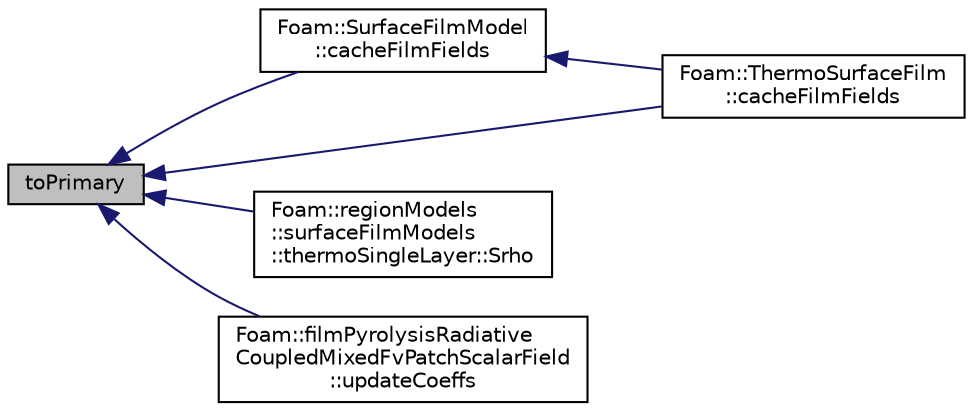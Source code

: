 digraph "toPrimary"
{
  bgcolor="transparent";
  edge [fontname="Helvetica",fontsize="10",labelfontname="Helvetica",labelfontsize="10"];
  node [fontname="Helvetica",fontsize="10",shape=record];
  rankdir="LR";
  Node1 [label="toPrimary",height=0.2,width=0.4,color="black", fillcolor="grey75", style="filled", fontcolor="black"];
  Node1 -> Node2 [dir="back",color="midnightblue",fontsize="10",style="solid",fontname="Helvetica"];
  Node2 [label="Foam::SurfaceFilmModel\l::cacheFilmFields",height=0.2,width=0.4,color="black",URL="$a02477.html#a7b1f5e291b5fcc2c999e62871d73d418",tooltip="Cache the film fields in preparation for injection. "];
  Node2 -> Node3 [dir="back",color="midnightblue",fontsize="10",style="solid",fontname="Helvetica"];
  Node3 [label="Foam::ThermoSurfaceFilm\l::cacheFilmFields",height=0.2,width=0.4,color="black",URL="$a02599.html#a7b1f5e291b5fcc2c999e62871d73d418",tooltip="Cache the film fields in preparation for injection. "];
  Node1 -> Node3 [dir="back",color="midnightblue",fontsize="10",style="solid",fontname="Helvetica"];
  Node1 -> Node4 [dir="back",color="midnightblue",fontsize="10",style="solid",fontname="Helvetica"];
  Node4 [label="Foam::regionModels\l::surfaceFilmModels\l::thermoSingleLayer::Srho",height=0.2,width=0.4,color="black",URL="$a02597.html#a0d934b56b1d65fceffbe07a692719aa2",tooltip="Return total mass source - Eulerian phase only. "];
  Node1 -> Node5 [dir="back",color="midnightblue",fontsize="10",style="solid",fontname="Helvetica"];
  Node5 [label="Foam::filmPyrolysisRadiative\lCoupledMixedFvPatchScalarField\l::updateCoeffs",height=0.2,width=0.4,color="black",URL="$a00784.html#a7e24eafac629d3733181cd942d4c902f",tooltip="Update the coefficients associated with the patch field. "];
}

